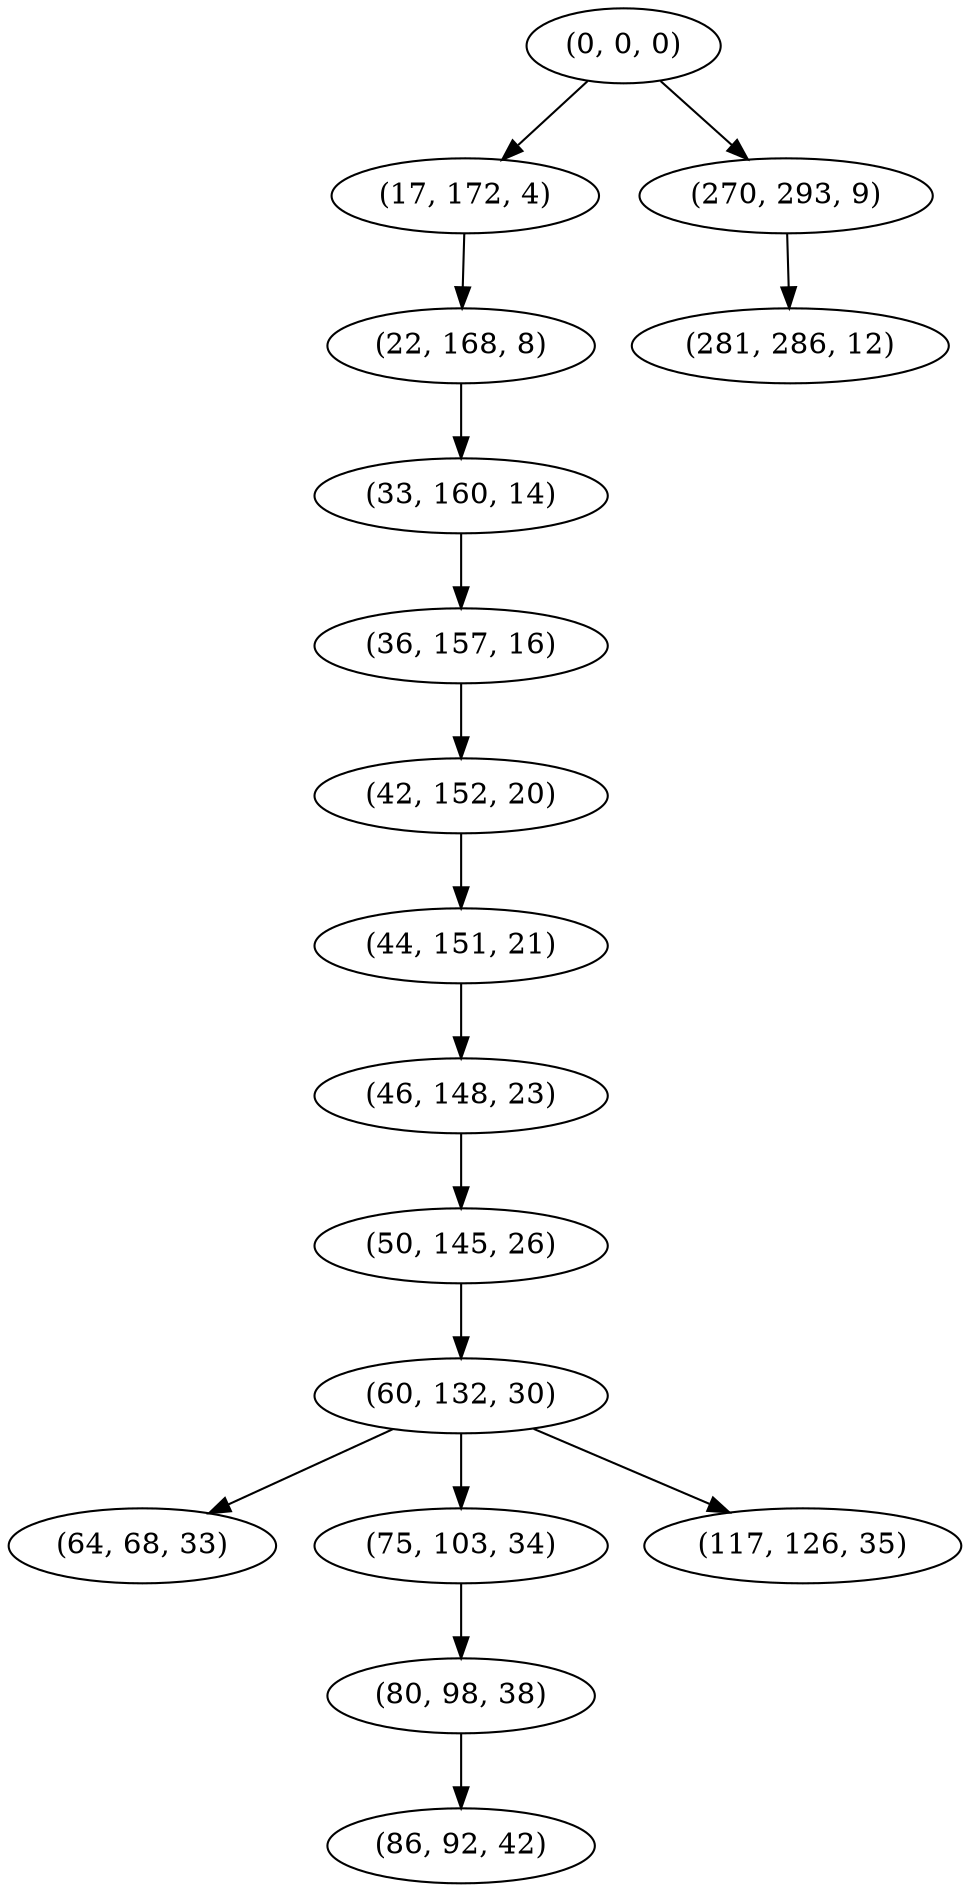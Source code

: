 digraph tree {
    "(0, 0, 0)";
    "(17, 172, 4)";
    "(22, 168, 8)";
    "(33, 160, 14)";
    "(36, 157, 16)";
    "(42, 152, 20)";
    "(44, 151, 21)";
    "(46, 148, 23)";
    "(50, 145, 26)";
    "(60, 132, 30)";
    "(64, 68, 33)";
    "(75, 103, 34)";
    "(80, 98, 38)";
    "(86, 92, 42)";
    "(117, 126, 35)";
    "(270, 293, 9)";
    "(281, 286, 12)";
    "(0, 0, 0)" -> "(17, 172, 4)";
    "(0, 0, 0)" -> "(270, 293, 9)";
    "(17, 172, 4)" -> "(22, 168, 8)";
    "(22, 168, 8)" -> "(33, 160, 14)";
    "(33, 160, 14)" -> "(36, 157, 16)";
    "(36, 157, 16)" -> "(42, 152, 20)";
    "(42, 152, 20)" -> "(44, 151, 21)";
    "(44, 151, 21)" -> "(46, 148, 23)";
    "(46, 148, 23)" -> "(50, 145, 26)";
    "(50, 145, 26)" -> "(60, 132, 30)";
    "(60, 132, 30)" -> "(64, 68, 33)";
    "(60, 132, 30)" -> "(75, 103, 34)";
    "(60, 132, 30)" -> "(117, 126, 35)";
    "(75, 103, 34)" -> "(80, 98, 38)";
    "(80, 98, 38)" -> "(86, 92, 42)";
    "(270, 293, 9)" -> "(281, 286, 12)";
}
